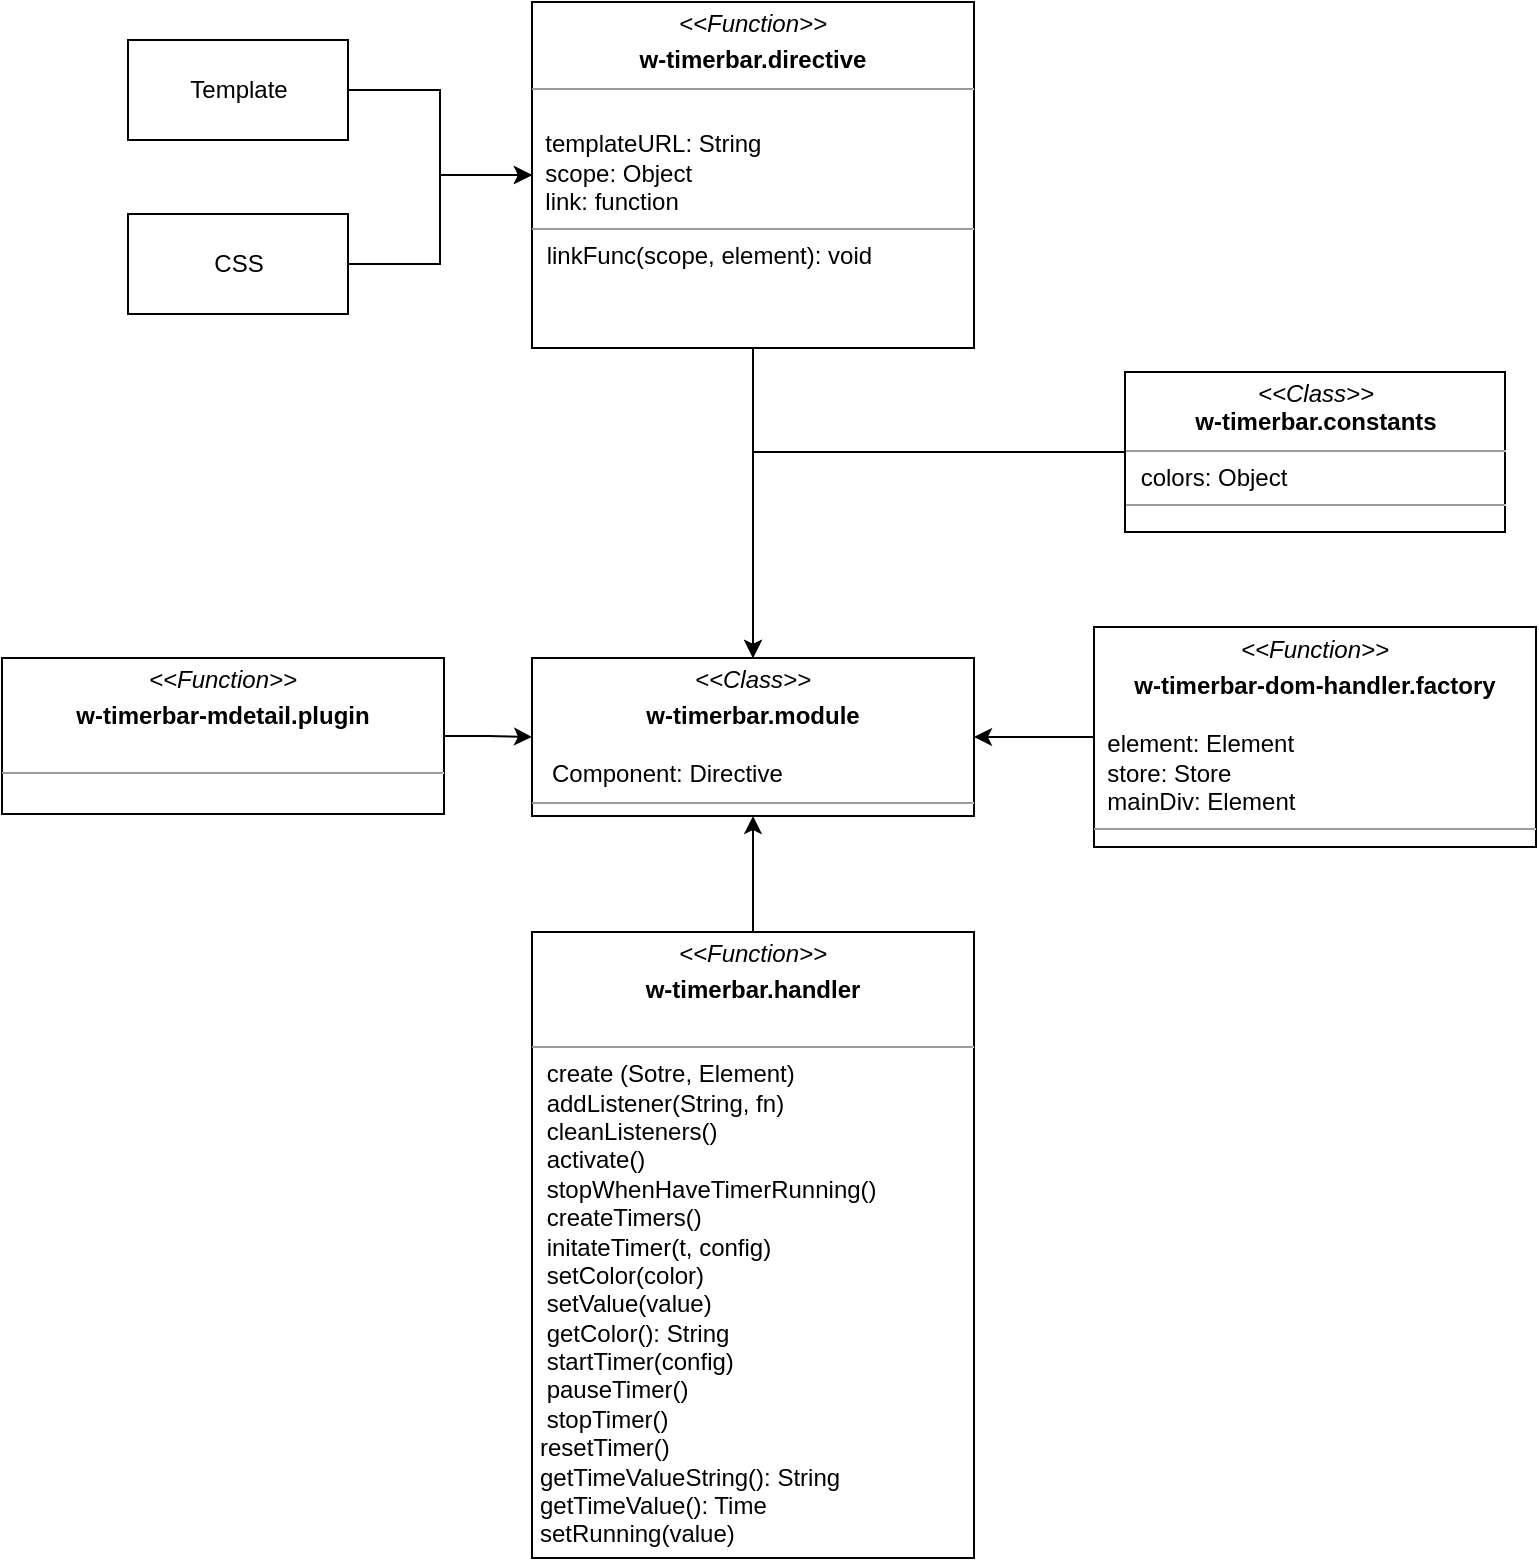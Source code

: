<mxfile version="14.9.3" type="github">
  <diagram id="C5RBs43oDa-KdzZeNtuy" name="Page-1">
    <mxGraphModel dx="1102" dy="614" grid="0" gridSize="10" guides="1" tooltips="1" connect="1" arrows="1" fold="1" page="1" pageScale="1" pageWidth="827" pageHeight="1169" math="0" shadow="0">
      <root>
        <mxCell id="WIyWlLk6GJQsqaUBKTNV-0" />
        <mxCell id="WIyWlLk6GJQsqaUBKTNV-1" parent="WIyWlLk6GJQsqaUBKTNV-0" />
        <mxCell id="ZbWfw0Dn5RI9QVH396Fn-28" style="edgeStyle=orthogonalEdgeStyle;rounded=0;orthogonalLoop=1;jettySize=auto;html=1;" edge="1" parent="WIyWlLk6GJQsqaUBKTNV-1" source="ZbWfw0Dn5RI9QVH396Fn-13" target="ZbWfw0Dn5RI9QVH396Fn-19">
          <mxGeometry relative="1" as="geometry" />
        </mxCell>
        <mxCell id="ZbWfw0Dn5RI9QVH396Fn-13" value="&lt;p style=&quot;margin: 0px ; margin-top: 4px ; text-align: center&quot;&gt;&lt;i&gt;&amp;lt;&amp;lt;Function&lt;/i&gt;&lt;i&gt;&amp;gt;&amp;gt;&lt;/i&gt;&lt;/p&gt;&lt;p style=&quot;margin: 0px ; margin-top: 4px ; text-align: center&quot;&gt;&lt;span style=&quot;font-weight: 700&quot;&gt;w-timerbar.directive&lt;/span&gt;&lt;br&gt;&lt;/p&gt;&lt;hr size=&quot;1&quot;&gt;&lt;p style=&quot;margin: 0px ; margin-left: 4px&quot;&gt;&lt;span style=&quot;color: rgba(0 , 0 , 0 , 0) ; font-family: monospace ; font-size: 0px&quot;&gt;%3CmxGraphModel%3E%3Croot%3E%3CmxCell%20id%3D%220%22%2F%3E%3CmxCell%20id%3D%221%22%20parent%3D%220%22%2F%3E%3CmxCell%20id%3D%222%22%20value%3D%22%2B%20templateURL%3A%20String%26%2310%3B%2B%20scope%3A%20Object%26%2310%3B%2B%20link%3A%20function%22%20style%3D%22text%3BstrokeColor%3Dnone%3BfillColor%3Dnone%3Balign%3Dleft%3BverticalAlign%3Dtop%3BspacingLeft%3D4%3BspacingRight%3D4%3Boverflow%3Dhidden%3Brotatable%3D0%3Bpoints%3D%5B%5B0%2C0.5%5D%2C%5B1%2C0.5%5D%5D%3BportConstraint%3Deastwest%3B%22%20vertex%3D%221%22%20parent%3D%221%22%3E%3CmxGeometry%20x%3D%22245%22%20y%3D%22260%22%20width%3D%22265%22%20height%3D%2250%22%20as%3D%22geometry%22%2F%3E%3C%2FmxCell%3E%3C%2Froot%3E%3C%2FmxGraphModel%3E&lt;/span&gt;&lt;/p&gt;&amp;nbsp; templateURL: String&lt;br style=&quot;padding: 0px ; margin: 0px&quot;&gt;&amp;nbsp; scope: Object&lt;br style=&quot;padding: 0px ; margin: 0px&quot;&gt;&amp;nbsp; link: function&lt;hr size=&quot;1&quot;&gt;&lt;p style=&quot;margin: 0px ; margin-left: 4px&quot;&gt;&amp;nbsp;linkFunc(scope, element): void&lt;/p&gt;&lt;div style=&quot;padding: 0px ; margin: 0px&quot;&gt;&lt;br style=&quot;padding: 0px ; margin: 0px&quot;&gt;&lt;/div&gt;" style="verticalAlign=top;align=left;overflow=fill;fontSize=12;fontFamily=Helvetica;html=1;" vertex="1" parent="WIyWlLk6GJQsqaUBKTNV-1">
          <mxGeometry x="301" y="120" width="221" height="173" as="geometry" />
        </mxCell>
        <mxCell id="ZbWfw0Dn5RI9QVH396Fn-16" style="edgeStyle=orthogonalEdgeStyle;rounded=0;orthogonalLoop=1;jettySize=auto;html=1;" edge="1" parent="WIyWlLk6GJQsqaUBKTNV-1" source="ZbWfw0Dn5RI9QVH396Fn-14" target="ZbWfw0Dn5RI9QVH396Fn-13">
          <mxGeometry relative="1" as="geometry" />
        </mxCell>
        <mxCell id="ZbWfw0Dn5RI9QVH396Fn-14" value="Template" style="html=1;" vertex="1" parent="WIyWlLk6GJQsqaUBKTNV-1">
          <mxGeometry x="99" y="139" width="110" height="50" as="geometry" />
        </mxCell>
        <mxCell id="ZbWfw0Dn5RI9QVH396Fn-17" style="edgeStyle=orthogonalEdgeStyle;rounded=0;orthogonalLoop=1;jettySize=auto;html=1;" edge="1" parent="WIyWlLk6GJQsqaUBKTNV-1" source="ZbWfw0Dn5RI9QVH396Fn-15" target="ZbWfw0Dn5RI9QVH396Fn-13">
          <mxGeometry relative="1" as="geometry" />
        </mxCell>
        <mxCell id="ZbWfw0Dn5RI9QVH396Fn-15" value="CSS" style="html=1;" vertex="1" parent="WIyWlLk6GJQsqaUBKTNV-1">
          <mxGeometry x="99" y="226" width="110" height="50" as="geometry" />
        </mxCell>
        <mxCell id="ZbWfw0Dn5RI9QVH396Fn-22" style="edgeStyle=orthogonalEdgeStyle;rounded=0;orthogonalLoop=1;jettySize=auto;html=1;" edge="1" parent="WIyWlLk6GJQsqaUBKTNV-1" source="ZbWfw0Dn5RI9QVH396Fn-18" target="ZbWfw0Dn5RI9QVH396Fn-19">
          <mxGeometry relative="1" as="geometry" />
        </mxCell>
        <mxCell id="ZbWfw0Dn5RI9QVH396Fn-18" value="&lt;p style=&quot;margin: 0px ; margin-top: 4px ; text-align: center&quot;&gt;&lt;i&gt;&amp;lt;&amp;lt;Class&amp;gt;&amp;gt;&lt;/i&gt;&lt;br&gt;&lt;b&gt;w-timerbar.constants&lt;/b&gt;&lt;br&gt;&lt;/p&gt;&lt;hr size=&quot;1&quot;&gt;&lt;p style=&quot;margin: 0px ; margin-left: 4px&quot;&gt;&amp;nbsp;colors: Object&lt;/p&gt;&lt;hr size=&quot;1&quot;&gt;&lt;p style=&quot;margin: 0px ; margin-left: 4px&quot;&gt;&lt;br&gt;&lt;/p&gt;" style="verticalAlign=top;align=left;overflow=fill;fontSize=12;fontFamily=Helvetica;html=1;" vertex="1" parent="WIyWlLk6GJQsqaUBKTNV-1">
          <mxGeometry x="597.5" y="305" width="190" height="80" as="geometry" />
        </mxCell>
        <mxCell id="ZbWfw0Dn5RI9QVH396Fn-19" value="&lt;p style=&quot;margin: 0px ; margin-top: 4px ; text-align: center&quot;&gt;&lt;i&gt;&amp;lt;&amp;lt;Class&lt;/i&gt;&lt;i&gt;&amp;gt;&amp;gt;&lt;/i&gt;&lt;/p&gt;&lt;p style=&quot;margin: 0px ; margin-top: 4px ; text-align: center&quot;&gt;&lt;/p&gt;&lt;div style=&quot;text-align: center&quot;&gt;&lt;span&gt;&lt;b&gt;w-timerbar.module&lt;/b&gt;&lt;/span&gt;&lt;/div&gt;&lt;p style=&quot;margin: 0px ; margin-left: 4px&quot;&gt;&lt;span style=&quot;color: rgba(0 , 0 , 0 , 0) ; font-family: monospace ; font-size: 0px&quot;&gt;%3CmxGraphModel%3E%3Croot%3E%3CmxCell%20id%3D%220%22%2F%3E%3CmxCell%20id%3D%221%22%20parent%3D%220%22%2F%3E%3CmxCell%20id%3D%222%22%20value%3D%22%2B%20templateURL%3A%20String%26%2310%3B%2B%20scope%3A%20Object%26%2310%3B%2B%20link%3A%20function%22%20style%3D%22text%3BstrokeColor%3Dnone%3BfillColor%3Dnone%3Balign%3Dleft%3BverticalAlign%3Dtop%3BspacingLeft%3D4%3BspacingRight%3D4%3Boverflow%3Dhidden%3Brotatable%3D0%3Bpoints%3D%5B%5B0%2C0.5%5D%2C%5B1%2C0.5%5D%5D%3BportConstraint%3Deastwest%3B%22%20vertex%3D%221%22%20parent%3D%221%22%3E%3CmxGeometry%20x%3D%22245%22%20y%3D%22260%22%20width%3D%22265%22%20height%3D%2250%22%20as%3D%22geometry%22%2F%3E%3C%2FmxCell%3E%3C%2Froot%3E%3C%2FmxGraphModel%3E&lt;/span&gt;&lt;/p&gt;&amp;nbsp; &amp;nbsp;Component: Directive&lt;br&gt;&lt;hr size=&quot;1&quot;&gt;&lt;p style=&quot;margin: 0px ; margin-left: 4px&quot;&gt;&amp;nbsp;&lt;/p&gt;" style="verticalAlign=top;align=left;overflow=fill;fontSize=12;fontFamily=Helvetica;html=1;" vertex="1" parent="WIyWlLk6GJQsqaUBKTNV-1">
          <mxGeometry x="301" y="448" width="221" height="79" as="geometry" />
        </mxCell>
        <mxCell id="ZbWfw0Dn5RI9QVH396Fn-21" style="edgeStyle=orthogonalEdgeStyle;rounded=0;orthogonalLoop=1;jettySize=auto;html=1;" edge="1" parent="WIyWlLk6GJQsqaUBKTNV-1" source="ZbWfw0Dn5RI9QVH396Fn-20" target="ZbWfw0Dn5RI9QVH396Fn-19">
          <mxGeometry relative="1" as="geometry" />
        </mxCell>
        <mxCell id="ZbWfw0Dn5RI9QVH396Fn-20" value="&lt;p style=&quot;margin: 0px ; margin-top: 4px ; text-align: center&quot;&gt;&lt;i&gt;&amp;lt;&amp;lt;Function&lt;/i&gt;&lt;i&gt;&amp;gt;&amp;gt;&lt;/i&gt;&lt;/p&gt;&lt;p style=&quot;margin: 0px ; margin-top: 4px ; text-align: center&quot;&gt;&lt;/p&gt;&lt;div style=&quot;text-align: center&quot;&gt;&lt;span&gt;&lt;b&gt;w-timerbar-dom-handler.factory&lt;/b&gt;&lt;/span&gt;&lt;/div&gt;&lt;p style=&quot;margin: 0px ; margin-left: 4px&quot;&gt;&lt;span style=&quot;color: rgba(0 , 0 , 0 , 0) ; font-family: monospace ; font-size: 0px&quot;&gt;%3CmxGraphModel%3E%3Croot%3E%3CmxCell%20id%3D%220%22%2F%3E%3CmxCell%20id%3D%221%22%20parent%3D%220%22%2F%3E%3CmxCell%20id%3D%222%22%20value%3D%22%2B%20templateURL%3A%20String%26%2310%3B%2B%20scope%3A%20Object%26%2310%3B%2B%20link%3A%20function%22%20style%3D%22text%3BstrokeColor%3Dnone%3BfillColor%3Dnone%3Balign%3Dleft%3BverticalAlign%3Dtop%3BspacingLeft%3D4%3BspacingRight%3D4%3Boverflow%3Dhidden%3Brotatable%3D0%3Bpoints%3D%5B%5B0%2C0.5%5D%2C%5B1%2C0.5%5D%5D%3BportConstraint%3Deastwest%3B%22%20vertex%3D%221%22%20parent%3D%221%22%3E%3CmxGeometry%20x%3D%22245%22%20y%3D%22260%22%20width%3D%22265%22%20height%3D%2250%22%20as%3D%22geometry%22%2F%3E%3C%2FmxCell%3E%3C%2Froot%3E%3C%2FmxGraphModel%3E&lt;/span&gt;&lt;/p&gt;&amp;nbsp; element: Element&lt;br style=&quot;padding: 0px ; margin: 0px&quot;&gt;&amp;nbsp; store: Store&lt;br style=&quot;padding: 0px ; margin: 0px&quot;&gt;&amp;nbsp; mainDiv: Element&lt;hr size=&quot;1&quot;&gt;&lt;p style=&quot;margin: 0px ; margin-left: 4px&quot;&gt;&lt;br&gt;&lt;/p&gt;&lt;div style=&quot;padding: 0px ; margin: 0px&quot;&gt;&lt;br style=&quot;padding: 0px ; margin: 0px&quot;&gt;&lt;/div&gt;" style="verticalAlign=top;align=left;overflow=fill;fontSize=12;fontFamily=Helvetica;html=1;" vertex="1" parent="WIyWlLk6GJQsqaUBKTNV-1">
          <mxGeometry x="582" y="432.5" width="221" height="110" as="geometry" />
        </mxCell>
        <mxCell id="ZbWfw0Dn5RI9QVH396Fn-25" style="edgeStyle=orthogonalEdgeStyle;rounded=0;orthogonalLoop=1;jettySize=auto;html=1;entryX=0;entryY=0.5;entryDx=0;entryDy=0;" edge="1" parent="WIyWlLk6GJQsqaUBKTNV-1" source="ZbWfw0Dn5RI9QVH396Fn-23" target="ZbWfw0Dn5RI9QVH396Fn-19">
          <mxGeometry relative="1" as="geometry" />
        </mxCell>
        <mxCell id="ZbWfw0Dn5RI9QVH396Fn-23" value="&lt;p style=&quot;margin: 0px ; margin-top: 4px ; text-align: center&quot;&gt;&lt;i&gt;&amp;lt;&amp;lt;Function&lt;/i&gt;&lt;i&gt;&amp;gt;&amp;gt;&lt;/i&gt;&lt;/p&gt;&lt;p style=&quot;margin: 0px ; margin-top: 4px ; text-align: center&quot;&gt;&lt;/p&gt;&lt;div style=&quot;text-align: center&quot;&gt;&lt;span&gt;&lt;b&gt;w-timerbar-mdetail.plugin&lt;/b&gt;&lt;/span&gt;&lt;span style=&quot;color: rgba(0 , 0 , 0 , 0) ; font-family: monospace ; font-size: 0px ; text-align: left&quot;&gt;%3CmxGraphModel%3E%3Croot%3E%3CmxCell%20id%3D%220%22%2F%3E%3CmxCell%20id%3D%221%22%20parent%3D%220%22%2F%3E%3CmxCell%20id%3D%222%22%20value%3D%22%2B%20templateURL%3A%20String%26%2310%3B%2B%20scope%3A%20Object%26%2310%3B%2B%20link%3A%20function%22%20style%3D%22text%3BstrokeColor%3Dnone%3BfillColor%3Dnone%3Balign%3Dleft%3BverticalAlign%3Dtop%3BspacingLeft%3D4%3BspacingRight%3D4%3Boverflow%3Dhidden%3Brotatable%3D0%3Bpoints%3D%5B%5B0%2C0.5%5D%2C%5B1%2C0.5%5D%5D%3BportConstraint%3Deastwest%3B%22%20vertex%3D%221%22%20parent%3D%221%22%3E%3CmxGeometry%20x%3D%22245%22%20y%3D%22260%22%20width%3D%22265%22%20height%3D%2250%22%20as%3D%22geometry%22%2F%3E%3C%2FmxCell%3E%3C%2Froot%3E%3C%2FmxGraphModel%3E&lt;/span&gt;&lt;/div&gt;&amp;nbsp;&lt;hr size=&quot;1&quot;&gt;&lt;p style=&quot;margin: 0px ; margin-left: 4px&quot;&gt;&lt;br&gt;&lt;/p&gt;&lt;div style=&quot;padding: 0px ; margin: 0px&quot;&gt;&lt;br style=&quot;padding: 0px ; margin: 0px&quot;&gt;&lt;/div&gt;" style="verticalAlign=top;align=left;overflow=fill;fontSize=12;fontFamily=Helvetica;html=1;" vertex="1" parent="WIyWlLk6GJQsqaUBKTNV-1">
          <mxGeometry x="36" y="448" width="221" height="78" as="geometry" />
        </mxCell>
        <mxCell id="ZbWfw0Dn5RI9QVH396Fn-27" style="edgeStyle=orthogonalEdgeStyle;rounded=0;orthogonalLoop=1;jettySize=auto;html=1;entryX=0.5;entryY=1;entryDx=0;entryDy=0;" edge="1" parent="WIyWlLk6GJQsqaUBKTNV-1" source="ZbWfw0Dn5RI9QVH396Fn-26" target="ZbWfw0Dn5RI9QVH396Fn-19">
          <mxGeometry relative="1" as="geometry" />
        </mxCell>
        <mxCell id="ZbWfw0Dn5RI9QVH396Fn-26" value="&lt;p style=&quot;margin: 0px ; margin-top: 4px ; text-align: center&quot;&gt;&lt;i&gt;&amp;lt;&amp;lt;Function&lt;/i&gt;&lt;i&gt;&amp;gt;&amp;gt;&lt;/i&gt;&lt;/p&gt;&lt;p style=&quot;margin: 0px ; margin-top: 4px ; text-align: center&quot;&gt;&lt;/p&gt;&lt;div style=&quot;text-align: center&quot;&gt;&lt;span&gt;&lt;b&gt;w-timerbar.handler&lt;/b&gt;&lt;/span&gt;&lt;/div&gt;&lt;div style=&quot;text-align: center&quot;&gt;&lt;span style=&quot;color: rgba(0 , 0 , 0 , 0) ; font-family: monospace ; font-size: 0px ; text-align: left&quot;&gt;%3CmxGraphModel%3E%3Croot%3E%3CmxCell%20id%3D%220%22%2F%3E%3CmxCell%20id%3D%221%22%20parent%3D%220%22%2F%3E%3CmxCell%20id%3D%222%22%20value%3D%22%2B%20templateURL%3A%20String%26%2310%3B%2B%20scope%3A%20Object%26%2310%3B%2B%20link%3A%20function%22%20style%3D%22text%3BstrokeColor%3Dnone%3BfillColor%3Dnone%3Balign%3Dleft%3BverticalAlign%3Dtop%3BspacingLeft%3D4%3BspacingRight%3D4%3Boverflow%3Dhidden%3Brotatable%3D0%3Bpoints%3D%5B%5B0%2C0.5%5D%2C%5B1%2C0.5%5D%5D%3BportConstraint%3Deastwest%3B%22%20vertex%3D%221%22%20parent%3D%221%22%3E%3CmxGeometry%20x%3D%22245%22%20y%3D%22260%22%20width%3D%22265%22%20height%3D%2250%22%20as%3D%22geometry%22%2F%3E%3C%2FmxCell%3E%3C%2Froot%3E%3C%2FmxGraphModel%3E&lt;/span&gt;&lt;br&gt;&lt;/div&gt;&lt;hr size=&quot;1&quot;&gt;&lt;p style=&quot;margin: 0px ; margin-left: 4px&quot;&gt;&amp;nbsp;create (Sotre, Element)&lt;/p&gt;&lt;p style=&quot;margin: 0px ; margin-left: 4px&quot;&gt;&amp;nbsp;addListener(String, fn)&lt;/p&gt;&lt;p style=&quot;margin: 0px ; margin-left: 4px&quot;&gt;&amp;nbsp;cleanListeners()&lt;/p&gt;&lt;p style=&quot;margin: 0px ; margin-left: 4px&quot;&gt;&amp;nbsp;activate()&lt;/p&gt;&lt;p style=&quot;margin: 0px ; margin-left: 4px&quot;&gt;&amp;nbsp;stopWhenHaveTimerRunning()&lt;/p&gt;&lt;p style=&quot;margin: 0px ; margin-left: 4px&quot;&gt;&amp;nbsp;createTimers()&lt;/p&gt;&lt;p style=&quot;margin: 0px ; margin-left: 4px&quot;&gt;&amp;nbsp;initateTimer(t, config)&lt;/p&gt;&lt;p style=&quot;margin: 0px ; margin-left: 4px&quot;&gt;&amp;nbsp;setColor(color)&lt;/p&gt;&lt;p style=&quot;margin: 0px ; margin-left: 4px&quot;&gt;&amp;nbsp;setValue(value)&lt;/p&gt;&lt;p style=&quot;margin: 0px ; margin-left: 4px&quot;&gt;&amp;nbsp;getColor(): String&lt;/p&gt;&lt;p style=&quot;margin: 0px ; margin-left: 4px&quot;&gt;&amp;nbsp;startTimer(config)&lt;/p&gt;&lt;p style=&quot;margin: 0px ; margin-left: 4px&quot;&gt;&amp;nbsp;pauseTimer()&lt;/p&gt;&lt;p style=&quot;margin: 0px ; margin-left: 4px&quot;&gt;&amp;nbsp;stopTimer()&lt;/p&gt;&lt;p style=&quot;margin: 0px ; margin-left: 4px&quot;&gt;resetTimer()&lt;/p&gt;&lt;p style=&quot;margin: 0px ; margin-left: 4px&quot;&gt;getTimeValueString(): String&lt;/p&gt;&lt;p style=&quot;margin: 0px ; margin-left: 4px&quot;&gt;getTimeValue(): Time&lt;/p&gt;&lt;p style=&quot;margin: 0px ; margin-left: 4px&quot;&gt;setRunning(value)&lt;/p&gt;" style="verticalAlign=top;align=left;overflow=fill;fontSize=12;fontFamily=Helvetica;html=1;" vertex="1" parent="WIyWlLk6GJQsqaUBKTNV-1">
          <mxGeometry x="301" y="585" width="221" height="313" as="geometry" />
        </mxCell>
      </root>
    </mxGraphModel>
  </diagram>
</mxfile>
